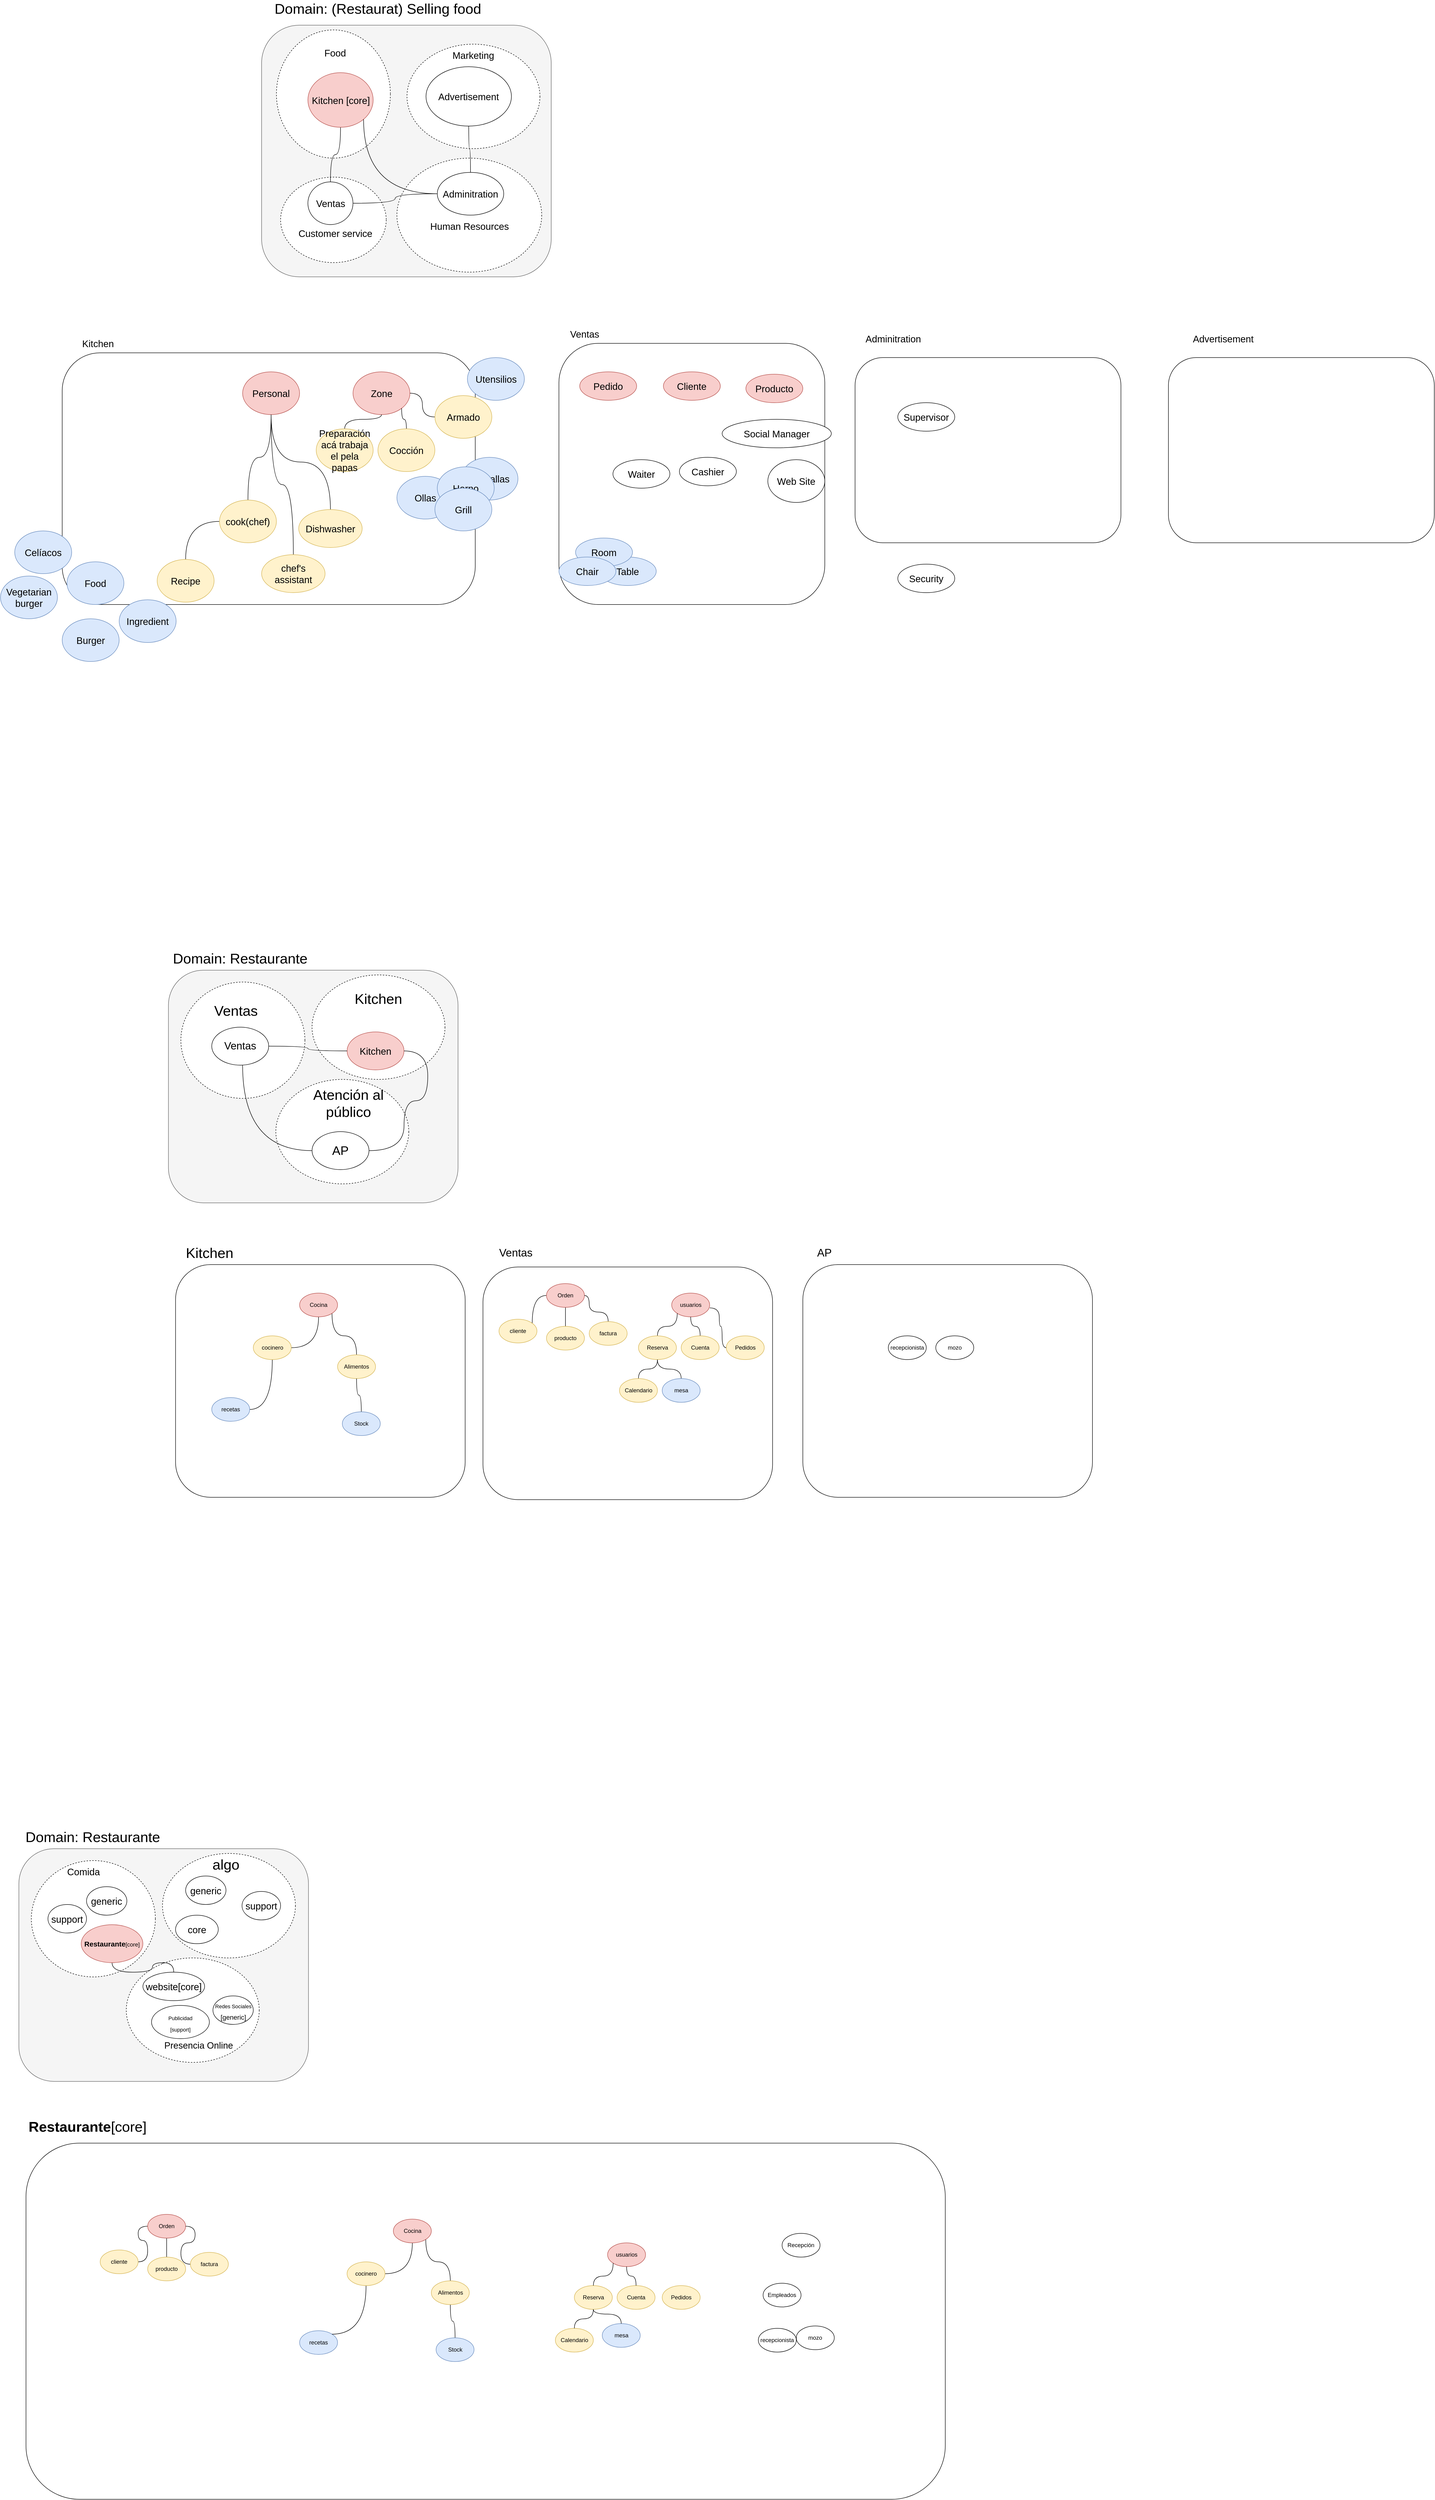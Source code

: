 <mxfile version="20.2.0" type="github" pages="3">
  <diagram id="0bSmpJjXT4QHC9Z0yinY" name="Análisis">
    <mxGraphModel dx="3694" dy="1584" grid="1" gridSize="10" guides="1" tooltips="1" connect="1" arrows="1" fold="1" page="1" pageScale="1" pageWidth="850" pageHeight="1100" math="0" shadow="0">
      <root>
        <mxCell id="0" />
        <mxCell id="1" parent="0" />
        <mxCell id="0j5r0Ggs8z3PcVSd7wvj-18" value="" style="rounded=1;whiteSpace=wrap;html=1;fontSize=20;fillColor=#f5f5f5;fontColor=#333333;strokeColor=#666666;" vertex="1" parent="1">
          <mxGeometry x="-16.25" y="2330" width="610" height="490" as="geometry" />
        </mxCell>
        <mxCell id="-irWWOzhihdXzqLK1Ein-56" value="" style="rounded=1;whiteSpace=wrap;html=1;fontSize=20;fillColor=#f5f5f5;fontColor=#333333;strokeColor=#666666;" parent="1" vertex="1">
          <mxGeometry x="180" y="340" width="610" height="530" as="geometry" />
        </mxCell>
        <mxCell id="-irWWOzhihdXzqLK1Ein-37" value="" style="rounded=1;whiteSpace=wrap;html=1;fontSize=20;" parent="1" vertex="1">
          <mxGeometry x="-240" y="1030" width="870" height="530" as="geometry" />
        </mxCell>
        <mxCell id="-irWWOzhihdXzqLK1Ein-1" value="&lt;font style=&quot;font-size: 30px;&quot;&gt;Domain: (Restaurat) Selling food&lt;br&gt;&lt;/font&gt;" style="text;html=1;strokeColor=none;fillColor=none;align=center;verticalAlign=middle;whiteSpace=wrap;rounded=0;" parent="1" vertex="1">
          <mxGeometry x="116" y="290" width="617.5" height="30" as="geometry" />
        </mxCell>
        <mxCell id="-irWWOzhihdXzqLK1Ein-2" value="" style="ellipse;whiteSpace=wrap;html=1;fontSize=30;dashed=1;" parent="1" vertex="1">
          <mxGeometry x="211.25" y="350" width="240" height="270" as="geometry" />
        </mxCell>
        <mxCell id="-irWWOzhihdXzqLK1Ein-3" value="" style="ellipse;whiteSpace=wrap;html=1;fontSize=30;dashed=1;" parent="1" vertex="1">
          <mxGeometry x="486.25" y="380" width="280" height="220" as="geometry" />
        </mxCell>
        <mxCell id="-irWWOzhihdXzqLK1Ein-4" value="" style="ellipse;whiteSpace=wrap;html=1;fontSize=30;dashed=1;" parent="1" vertex="1">
          <mxGeometry x="220" y="660" width="222.5" height="180" as="geometry" />
        </mxCell>
        <mxCell id="-irWWOzhihdXzqLK1Ein-5" value="&lt;font style=&quot;font-size: 20px;&quot;&gt;Food&lt;/font&gt;" style="text;html=1;strokeColor=none;fillColor=none;align=center;verticalAlign=middle;whiteSpace=wrap;rounded=0;dashed=1;fontSize=30;" parent="1" vertex="1">
          <mxGeometry x="305" y="380" width="60" height="30" as="geometry" />
        </mxCell>
        <mxCell id="-irWWOzhihdXzqLK1Ein-6" value="&lt;font style=&quot;font-size: 20px;&quot;&gt;C&lt;/font&gt;&lt;font style=&quot;font-size: 20px;&quot;&gt;&lt;span class=&quot;VIiyi&quot; lang=&quot;en&quot;&gt;&lt;span data-number-of-phrases=&quot;1&quot; data-phrase-index=&quot;0&quot; data-language-to-translate-into=&quot;es&quot; data-language-for-alternatives=&quot;en&quot; class=&quot;JLqJ4b ChMk0b&quot;&gt;&lt;span class=&quot;Q4iAWc&quot;&gt;ustomer service&lt;/span&gt;&lt;/span&gt;&lt;/span&gt;&lt;/font&gt;" style="text;html=1;strokeColor=none;fillColor=none;align=center;verticalAlign=middle;whiteSpace=wrap;rounded=0;dashed=1;fontSize=30;" parent="1" vertex="1">
          <mxGeometry x="187.5" y="760" width="295" height="30" as="geometry" />
        </mxCell>
        <mxCell id="Ue44cO6_rPKiA-cW_K2B-14" style="edgeStyle=orthogonalEdgeStyle;curved=1;orthogonalLoop=1;jettySize=auto;html=1;endArrow=none;endFill=0;" parent="1" source="-irWWOzhihdXzqLK1Ein-8" target="-irWWOzhihdXzqLK1Ein-63" edge="1">
          <mxGeometry relative="1" as="geometry" />
        </mxCell>
        <mxCell id="-irWWOzhihdXzqLK1Ein-8" value="&lt;span class=&quot;VIiyi&quot; lang=&quot;en&quot;&gt;&lt;span data-number-of-phrases=&quot;1&quot; data-phrase-index=&quot;0&quot; data-language-to-translate-into=&quot;es&quot; data-language-for-alternatives=&quot;en&quot; class=&quot;JLqJ4b ChMk0b&quot;&gt;&lt;span class=&quot;Q4iAWc&quot;&gt;Kitchen [core]&lt;br&gt;&lt;/span&gt;&lt;/span&gt;&lt;/span&gt;" style="ellipse;whiteSpace=wrap;html=1;fontSize=20;fillColor=#f8cecc;strokeColor=#b85450;" parent="1" vertex="1">
          <mxGeometry x="277.5" y="440" width="137.5" height="115" as="geometry" />
        </mxCell>
        <mxCell id="-irWWOzhihdXzqLK1Ein-10" value="Advertisement" style="ellipse;whiteSpace=wrap;html=1;fontSize=20;" parent="1" vertex="1">
          <mxGeometry x="526.25" y="427.5" width="180" height="125" as="geometry" />
        </mxCell>
        <mxCell id="-irWWOzhihdXzqLK1Ein-11" value="&lt;font style=&quot;font-size: 20px;&quot;&gt;Marketing&lt;/font&gt;" style="text;html=1;strokeColor=none;fillColor=none;align=center;verticalAlign=middle;whiteSpace=wrap;rounded=0;dashed=1;fontSize=30;" parent="1" vertex="1">
          <mxGeometry x="566.25" y="390" width="120" height="20" as="geometry" />
        </mxCell>
        <mxCell id="-irWWOzhihdXzqLK1Ein-13" value="" style="ellipse;whiteSpace=wrap;html=1;fontSize=30;dashed=1;" parent="1" vertex="1">
          <mxGeometry x="465" y="620" width="305" height="240" as="geometry" />
        </mxCell>
        <mxCell id="Ue44cO6_rPKiA-cW_K2B-15" style="edgeStyle=orthogonalEdgeStyle;curved=1;orthogonalLoop=1;jettySize=auto;html=1;entryX=1;entryY=0.5;entryDx=0;entryDy=0;endArrow=none;endFill=0;" parent="1" source="-irWWOzhihdXzqLK1Ein-15" target="-irWWOzhihdXzqLK1Ein-63" edge="1">
          <mxGeometry relative="1" as="geometry" />
        </mxCell>
        <mxCell id="Ue44cO6_rPKiA-cW_K2B-16" style="edgeStyle=orthogonalEdgeStyle;curved=1;orthogonalLoop=1;jettySize=auto;html=1;entryX=1;entryY=1;entryDx=0;entryDy=0;endArrow=none;endFill=0;" parent="1" source="-irWWOzhihdXzqLK1Ein-15" target="-irWWOzhihdXzqLK1Ein-8" edge="1">
          <mxGeometry relative="1" as="geometry" />
        </mxCell>
        <mxCell id="Ue44cO6_rPKiA-cW_K2B-17" style="edgeStyle=orthogonalEdgeStyle;curved=1;orthogonalLoop=1;jettySize=auto;html=1;endArrow=none;endFill=0;" parent="1" source="-irWWOzhihdXzqLK1Ein-15" target="-irWWOzhihdXzqLK1Ein-10" edge="1">
          <mxGeometry relative="1" as="geometry" />
        </mxCell>
        <mxCell id="-irWWOzhihdXzqLK1Ein-15" value="Adminitration" style="ellipse;whiteSpace=wrap;html=1;fontSize=20;" parent="1" vertex="1">
          <mxGeometry x="550" y="650" width="140" height="90" as="geometry" />
        </mxCell>
        <mxCell id="-irWWOzhihdXzqLK1Ein-19" value="&lt;font style=&quot;font-size: 20px;&quot;&gt;Human Resources&lt;br&gt;&lt;/font&gt;" style="text;html=1;strokeColor=none;fillColor=none;align=center;verticalAlign=middle;whiteSpace=wrap;rounded=0;dashed=1;fontSize=30;" parent="1" vertex="1">
          <mxGeometry x="512.5" y="750" width="210" height="20" as="geometry" />
        </mxCell>
        <mxCell id="-irWWOzhihdXzqLK1Ein-21" value="Ingredient" style="ellipse;whiteSpace=wrap;html=1;fontSize=20;fillColor=#dae8fc;strokeColor=#6c8ebf;" parent="1" vertex="1">
          <mxGeometry x="-120" y="1550" width="120" height="90" as="geometry" />
        </mxCell>
        <mxCell id="Ue44cO6_rPKiA-cW_K2B-23" style="edgeStyle=orthogonalEdgeStyle;curved=1;orthogonalLoop=1;jettySize=auto;html=1;endArrow=none;endFill=0;" parent="1" source="-irWWOzhihdXzqLK1Ein-22" target="Ue44cO6_rPKiA-cW_K2B-22" edge="1">
          <mxGeometry relative="1" as="geometry" />
        </mxCell>
        <mxCell id="Ue44cO6_rPKiA-cW_K2B-53" style="edgeStyle=orthogonalEdgeStyle;curved=1;orthogonalLoop=1;jettySize=auto;html=1;endArrow=none;endFill=0;" parent="1" source="-irWWOzhihdXzqLK1Ein-22" target="-irWWOzhihdXzqLK1Ein-24" edge="1">
          <mxGeometry relative="1" as="geometry" />
        </mxCell>
        <mxCell id="-irWWOzhihdXzqLK1Ein-22" value="cook(chef)" style="ellipse;whiteSpace=wrap;html=1;fontSize=20;fillColor=#fff2cc;strokeColor=#d6b656;" parent="1" vertex="1">
          <mxGeometry x="91.25" y="1340" width="120" height="90" as="geometry" />
        </mxCell>
        <mxCell id="-irWWOzhihdXzqLK1Ein-24" value="Recipe" style="ellipse;whiteSpace=wrap;html=1;fontSize=20;fillColor=#fff2cc;strokeColor=#d6b656;" parent="1" vertex="1">
          <mxGeometry x="-40" y="1465" width="120" height="90" as="geometry" />
        </mxCell>
        <mxCell id="-irWWOzhihdXzqLK1Ein-36" value="&lt;span class=&quot;VIiyi&quot; lang=&quot;en&quot;&gt;&lt;span data-number-of-phrases=&quot;1&quot; data-phrase-index=&quot;0&quot; data-language-to-translate-into=&quot;es&quot; data-language-for-alternatives=&quot;en&quot; class=&quot;JLqJ4b ChMk0b&quot;&gt;&lt;span class=&quot;Q4iAWc&quot;&gt;Kitchen &lt;/span&gt;&lt;/span&gt;&lt;/span&gt;" style="text;html=1;align=center;verticalAlign=middle;resizable=0;points=[];autosize=1;strokeColor=none;fillColor=none;fontSize=20;" parent="1" vertex="1">
          <mxGeometry x="-210" y="990" width="90" height="40" as="geometry" />
        </mxCell>
        <mxCell id="-irWWOzhihdXzqLK1Ein-38" value="" style="rounded=1;whiteSpace=wrap;html=1;fontSize=20;" parent="1" vertex="1">
          <mxGeometry x="806.25" y="1010" width="560" height="550" as="geometry" />
        </mxCell>
        <mxCell id="-irWWOzhihdXzqLK1Ein-39" value="Ventas" style="text;html=1;align=center;verticalAlign=middle;resizable=0;points=[];autosize=1;strokeColor=none;fillColor=none;fontSize=20;" parent="1" vertex="1">
          <mxGeometry x="820" y="970" width="80" height="40" as="geometry" />
        </mxCell>
        <mxCell id="-irWWOzhihdXzqLK1Ein-42" value="Advertisement" style="text;html=1;align=center;verticalAlign=middle;resizable=0;points=[];autosize=1;strokeColor=none;fillColor=none;fontSize=20;" parent="1" vertex="1">
          <mxGeometry x="2130" y="980" width="150" height="40" as="geometry" />
        </mxCell>
        <mxCell id="-irWWOzhihdXzqLK1Ein-43" value="" style="rounded=1;whiteSpace=wrap;html=1;fontSize=20;" parent="1" vertex="1">
          <mxGeometry x="2090" y="1040" width="560" height="390" as="geometry" />
        </mxCell>
        <mxCell id="-irWWOzhihdXzqLK1Ein-44" value="Adminitration" style="text;html=1;align=center;verticalAlign=middle;resizable=0;points=[];autosize=1;strokeColor=none;fillColor=none;fontSize=20;" parent="1" vertex="1">
          <mxGeometry x="1440" y="980" width="140" height="40" as="geometry" />
        </mxCell>
        <mxCell id="-irWWOzhihdXzqLK1Ein-45" value="" style="rounded=1;whiteSpace=wrap;html=1;fontSize=20;" parent="1" vertex="1">
          <mxGeometry x="1430" y="1040" width="560" height="390" as="geometry" />
        </mxCell>
        <mxCell id="-irWWOzhihdXzqLK1Ein-46" value="Waiter" style="ellipse;whiteSpace=wrap;html=1;fontSize=20;" parent="1" vertex="1">
          <mxGeometry x="920" y="1255" width="120" height="60" as="geometry" />
        </mxCell>
        <mxCell id="-irWWOzhihdXzqLK1Ein-47" value="Cashier" style="ellipse;whiteSpace=wrap;html=1;fontSize=20;" parent="1" vertex="1">
          <mxGeometry x="1060" y="1250" width="120" height="60" as="geometry" />
        </mxCell>
        <mxCell id="-irWWOzhihdXzqLK1Ein-48" value="Table" style="ellipse;whiteSpace=wrap;html=1;fontSize=20;fillColor=#dae8fc;strokeColor=#6c8ebf;" parent="1" vertex="1">
          <mxGeometry x="891.25" y="1460" width="120" height="60" as="geometry" />
        </mxCell>
        <mxCell id="-irWWOzhihdXzqLK1Ein-49" value="Web Site" style="ellipse;whiteSpace=wrap;html=1;fontSize=20;direction=west;" parent="1" vertex="1">
          <mxGeometry x="1246.25" y="1255" width="120" height="90" as="geometry" />
        </mxCell>
        <mxCell id="-irWWOzhihdXzqLK1Ein-50" value="Social Manager" style="ellipse;whiteSpace=wrap;html=1;fontSize=20;" parent="1" vertex="1">
          <mxGeometry x="1150" y="1170" width="230" height="60" as="geometry" />
        </mxCell>
        <mxCell id="-irWWOzhihdXzqLK1Ein-51" value="Room" style="ellipse;whiteSpace=wrap;html=1;fontSize=20;fillColor=#dae8fc;strokeColor=#6c8ebf;" parent="1" vertex="1">
          <mxGeometry x="841.25" y="1420" width="120" height="60" as="geometry" />
        </mxCell>
        <mxCell id="-irWWOzhihdXzqLK1Ein-52" value="Chair" style="ellipse;whiteSpace=wrap;html=1;fontSize=20;fillColor=#dae8fc;strokeColor=#6c8ebf;" parent="1" vertex="1">
          <mxGeometry x="806.25" y="1460" width="120" height="60" as="geometry" />
        </mxCell>
        <mxCell id="-irWWOzhihdXzqLK1Ein-54" value="Burger" style="ellipse;whiteSpace=wrap;html=1;fontSize=20;fillColor=#dae8fc;strokeColor=#6c8ebf;" parent="1" vertex="1">
          <mxGeometry x="-240" y="1590" width="120" height="90" as="geometry" />
        </mxCell>
        <mxCell id="-irWWOzhihdXzqLK1Ein-55" value="Vegetarian burger" style="ellipse;whiteSpace=wrap;html=1;fontSize=20;fillColor=#dae8fc;strokeColor=#6c8ebf;" parent="1" vertex="1">
          <mxGeometry x="-370" y="1500" width="120" height="90" as="geometry" />
        </mxCell>
        <mxCell id="-irWWOzhihdXzqLK1Ein-57" value="Security" style="ellipse;whiteSpace=wrap;html=1;fontSize=20;" parent="1" vertex="1">
          <mxGeometry x="1520" y="1475" width="120" height="60" as="geometry" />
        </mxCell>
        <mxCell id="-irWWOzhihdXzqLK1Ein-58" value="Supervisor" style="ellipse;whiteSpace=wrap;html=1;fontSize=20;" parent="1" vertex="1">
          <mxGeometry x="1520" y="1135" width="120" height="60" as="geometry" />
        </mxCell>
        <mxCell id="Ue44cO6_rPKiA-cW_K2B-24" style="edgeStyle=orthogonalEdgeStyle;curved=1;orthogonalLoop=1;jettySize=auto;html=1;endArrow=none;endFill=0;" parent="1" source="-irWWOzhihdXzqLK1Ein-59" target="Ue44cO6_rPKiA-cW_K2B-22" edge="1">
          <mxGeometry relative="1" as="geometry" />
        </mxCell>
        <mxCell id="-irWWOzhihdXzqLK1Ein-59" value="&lt;span class=&quot;VIiyi&quot; lang=&quot;en&quot;&gt;&lt;span data-number-of-phrases=&quot;1&quot; data-phrase-index=&quot;0&quot; data-language-to-translate-into=&quot;es&quot; data-language-for-alternatives=&quot;en&quot; class=&quot;JLqJ4b ChMk0b&quot;&gt;&lt;span class=&quot;Q4iAWc&quot;&gt;chef&#39;s assistant&lt;/span&gt;&lt;/span&gt;&lt;/span&gt;" style="ellipse;whiteSpace=wrap;html=1;fontSize=20;fillColor=#fff2cc;strokeColor=#d6b656;" parent="1" vertex="1">
          <mxGeometry x="180" y="1455" width="133.75" height="80" as="geometry" />
        </mxCell>
        <mxCell id="-irWWOzhihdXzqLK1Ein-63" value="Ventas" style="ellipse;whiteSpace=wrap;html=1;fontSize=20;" parent="1" vertex="1">
          <mxGeometry x="277.5" y="670" width="95" height="90" as="geometry" />
        </mxCell>
        <mxCell id="Ue44cO6_rPKiA-cW_K2B-1" style="edgeStyle=orthogonalEdgeStyle;rounded=0;orthogonalLoop=1;jettySize=auto;html=1;exitX=0.5;exitY=1;exitDx=0;exitDy=0;" parent="1" source="-irWWOzhihdXzqLK1Ein-6" target="-irWWOzhihdXzqLK1Ein-6" edge="1">
          <mxGeometry relative="1" as="geometry" />
        </mxCell>
        <mxCell id="Ue44cO6_rPKiA-cW_K2B-18" value="Ollas" style="ellipse;whiteSpace=wrap;html=1;fontSize=20;fillColor=#dae8fc;strokeColor=#6c8ebf;" parent="1" vertex="1">
          <mxGeometry x="465" y="1290" width="120" height="90" as="geometry" />
        </mxCell>
        <mxCell id="Ue44cO6_rPKiA-cW_K2B-22" value="Personal" style="ellipse;whiteSpace=wrap;html=1;fontSize=20;fillColor=#f8cecc;strokeColor=#b85450;" parent="1" vertex="1">
          <mxGeometry x="140" y="1070" width="120" height="90" as="geometry" />
        </mxCell>
        <mxCell id="Ue44cO6_rPKiA-cW_K2B-32" style="edgeStyle=orthogonalEdgeStyle;curved=1;orthogonalLoop=1;jettySize=auto;html=1;endArrow=none;endFill=0;" parent="1" source="Ue44cO6_rPKiA-cW_K2B-31" target="Ue44cO6_rPKiA-cW_K2B-22" edge="1">
          <mxGeometry relative="1" as="geometry" />
        </mxCell>
        <mxCell id="Ue44cO6_rPKiA-cW_K2B-31" value="&lt;span class=&quot;VIiyi&quot; lang=&quot;en&quot;&gt;&lt;span data-number-of-phrases=&quot;1&quot; data-phrase-index=&quot;0&quot; data-language-to-translate-into=&quot;es&quot; data-language-for-alternatives=&quot;en&quot; class=&quot;JLqJ4b ChMk0b&quot;&gt;&lt;span class=&quot;Q4iAWc&quot;&gt;Dishwasher&lt;/span&gt;&lt;/span&gt;&lt;/span&gt;" style="ellipse;whiteSpace=wrap;html=1;fontSize=20;fillColor=#fff2cc;strokeColor=#d6b656;" parent="1" vertex="1">
          <mxGeometry x="258.13" y="1360" width="133.75" height="80" as="geometry" />
        </mxCell>
        <mxCell id="Ue44cO6_rPKiA-cW_K2B-33" value="Hornallas" style="ellipse;whiteSpace=wrap;html=1;fontSize=20;fillColor=#dae8fc;strokeColor=#6c8ebf;" parent="1" vertex="1">
          <mxGeometry x="600" y="1250" width="120" height="90" as="geometry" />
        </mxCell>
        <mxCell id="Ue44cO6_rPKiA-cW_K2B-38" value="Zone" style="ellipse;whiteSpace=wrap;html=1;fontSize=20;fillColor=#f8cecc;strokeColor=#b85450;" parent="1" vertex="1">
          <mxGeometry x="372.5" y="1070" width="120" height="90" as="geometry" />
        </mxCell>
        <mxCell id="Ue44cO6_rPKiA-cW_K2B-46" style="edgeStyle=orthogonalEdgeStyle;curved=1;orthogonalLoop=1;jettySize=auto;html=1;entryX=1;entryY=1;entryDx=0;entryDy=0;endArrow=none;endFill=0;" parent="1" source="Ue44cO6_rPKiA-cW_K2B-39" target="Ue44cO6_rPKiA-cW_K2B-38" edge="1">
          <mxGeometry relative="1" as="geometry" />
        </mxCell>
        <mxCell id="Ue44cO6_rPKiA-cW_K2B-39" value="Cocción" style="ellipse;whiteSpace=wrap;html=1;fontSize=20;fillColor=#fff2cc;strokeColor=#d6b656;" parent="1" vertex="1">
          <mxGeometry x="425" y="1190" width="120" height="90" as="geometry" />
        </mxCell>
        <mxCell id="Ue44cO6_rPKiA-cW_K2B-45" style="edgeStyle=orthogonalEdgeStyle;curved=1;orthogonalLoop=1;jettySize=auto;html=1;endArrow=none;endFill=0;" parent="1" source="Ue44cO6_rPKiA-cW_K2B-40" target="Ue44cO6_rPKiA-cW_K2B-38" edge="1">
          <mxGeometry relative="1" as="geometry" />
        </mxCell>
        <mxCell id="Ue44cO6_rPKiA-cW_K2B-40" value="Preparación acá trabaja el pela papas" style="ellipse;whiteSpace=wrap;html=1;fontSize=20;fillColor=#fff2cc;strokeColor=#d6b656;" parent="1" vertex="1">
          <mxGeometry x="295" y="1190" width="120" height="90" as="geometry" />
        </mxCell>
        <mxCell id="Ue44cO6_rPKiA-cW_K2B-41" value="Horno" style="ellipse;whiteSpace=wrap;html=1;fontSize=20;fillColor=#dae8fc;strokeColor=#6c8ebf;" parent="1" vertex="1">
          <mxGeometry x="550" y="1270" width="120" height="90" as="geometry" />
        </mxCell>
        <mxCell id="Ue44cO6_rPKiA-cW_K2B-42" value="Grill" style="ellipse;whiteSpace=wrap;html=1;fontSize=20;fillColor=#dae8fc;strokeColor=#6c8ebf;" parent="1" vertex="1">
          <mxGeometry x="545" y="1315" width="120" height="90" as="geometry" />
        </mxCell>
        <mxCell id="Ue44cO6_rPKiA-cW_K2B-43" value="Utensilios" style="ellipse;whiteSpace=wrap;html=1;fontSize=20;fillColor=#dae8fc;strokeColor=#6c8ebf;" parent="1" vertex="1">
          <mxGeometry x="613.5" y="1040" width="120" height="90" as="geometry" />
        </mxCell>
        <mxCell id="Ue44cO6_rPKiA-cW_K2B-47" value="Food" style="ellipse;whiteSpace=wrap;html=1;fontSize=20;fillColor=#dae8fc;strokeColor=#6c8ebf;" parent="1" vertex="1">
          <mxGeometry x="-230" y="1470" width="120" height="90" as="geometry" />
        </mxCell>
        <mxCell id="Ue44cO6_rPKiA-cW_K2B-51" value="Celíacos" style="ellipse;whiteSpace=wrap;html=1;fontSize=20;fillColor=#dae8fc;strokeColor=#6c8ebf;" parent="1" vertex="1">
          <mxGeometry x="-340" y="1405" width="120" height="90" as="geometry" />
        </mxCell>
        <mxCell id="Ue44cO6_rPKiA-cW_K2B-55" style="edgeStyle=orthogonalEdgeStyle;curved=1;orthogonalLoop=1;jettySize=auto;html=1;endArrow=none;endFill=0;" parent="1" source="Ue44cO6_rPKiA-cW_K2B-54" target="Ue44cO6_rPKiA-cW_K2B-38" edge="1">
          <mxGeometry relative="1" as="geometry" />
        </mxCell>
        <mxCell id="Ue44cO6_rPKiA-cW_K2B-54" value="Armado" style="ellipse;whiteSpace=wrap;html=1;fontSize=20;fillColor=#fff2cc;strokeColor=#d6b656;" parent="1" vertex="1">
          <mxGeometry x="545" y="1120" width="120" height="90" as="geometry" />
        </mxCell>
        <mxCell id="Ue44cO6_rPKiA-cW_K2B-56" value="Producto" style="ellipse;whiteSpace=wrap;html=1;fontSize=20;fillColor=#f8cecc;strokeColor=#b85450;" parent="1" vertex="1">
          <mxGeometry x="1200" y="1075" width="120" height="60" as="geometry" />
        </mxCell>
        <mxCell id="Ue44cO6_rPKiA-cW_K2B-58" value="Pedido" style="ellipse;whiteSpace=wrap;html=1;fontSize=20;fillColor=#f8cecc;strokeColor=#b85450;" parent="1" vertex="1">
          <mxGeometry x="850" y="1070" width="120" height="60" as="geometry" />
        </mxCell>
        <mxCell id="Ue44cO6_rPKiA-cW_K2B-59" value="Cliente" style="ellipse;whiteSpace=wrap;html=1;fontSize=20;fillColor=#f8cecc;strokeColor=#b85450;" parent="1" vertex="1">
          <mxGeometry x="1026.25" y="1070" width="120" height="60" as="geometry" />
        </mxCell>
        <mxCell id="0j5r0Ggs8z3PcVSd7wvj-1" value="&lt;font style=&quot;font-size: 30px;&quot;&gt;Domain: Restaurante&lt;br&gt;&lt;/font&gt;" style="text;html=1;strokeColor=none;fillColor=none;align=center;verticalAlign=middle;whiteSpace=wrap;rounded=0;" vertex="1" parent="1">
          <mxGeometry x="-25" y="2290" width="320" height="30" as="geometry" />
        </mxCell>
        <mxCell id="0j5r0Ggs8z3PcVSd7wvj-2" value="" style="ellipse;whiteSpace=wrap;html=1;fontSize=30;dashed=1;" vertex="1" parent="1">
          <mxGeometry x="10" y="2355" width="261.25" height="245" as="geometry" />
        </mxCell>
        <mxCell id="0j5r0Ggs8z3PcVSd7wvj-3" value="" style="ellipse;whiteSpace=wrap;html=1;fontSize=30;dashed=1;" vertex="1" parent="1">
          <mxGeometry x="286.25" y="2340" width="280" height="220" as="geometry" />
        </mxCell>
        <mxCell id="0j5r0Ggs8z3PcVSd7wvj-5" value="Ventas" style="text;html=1;strokeColor=none;fillColor=none;align=center;verticalAlign=middle;whiteSpace=wrap;rounded=0;dashed=1;fontSize=30;" vertex="1" parent="1">
          <mxGeometry x="96" y="2400" width="60" height="30" as="geometry" />
        </mxCell>
        <mxCell id="0j5r0Ggs8z3PcVSd7wvj-10" value="&lt;font style=&quot;font-size: 30px;&quot;&gt;Kitchen&lt;/font&gt;" style="text;html=1;strokeColor=none;fillColor=none;align=center;verticalAlign=middle;whiteSpace=wrap;rounded=0;dashed=1;fontSize=30;" vertex="1" parent="1">
          <mxGeometry x="366.25" y="2380" width="120" height="20" as="geometry" />
        </mxCell>
        <mxCell id="0j5r0Ggs8z3PcVSd7wvj-24" value="&lt;font style=&quot;font-size: 20px;&quot;&gt;Kitchen&lt;/font&gt;" style="ellipse;whiteSpace=wrap;html=1;fillColor=#f8cecc;strokeColor=#b85450;" vertex="1" parent="1">
          <mxGeometry x="360" y="2460" width="120" height="80" as="geometry" />
        </mxCell>
        <mxCell id="0j5r0Ggs8z3PcVSd7wvj-37" value="" style="ellipse;whiteSpace=wrap;html=1;fontSize=30;dashed=1;" vertex="1" parent="1">
          <mxGeometry x="210" y="2560" width="280" height="220" as="geometry" />
        </mxCell>
        <mxCell id="0j5r0Ggs8z3PcVSd7wvj-44" style="edgeStyle=orthogonalEdgeStyle;curved=1;orthogonalLoop=1;jettySize=auto;html=1;fontSize=23;endArrow=none;endFill=0;" edge="1" parent="1" source="0j5r0Ggs8z3PcVSd7wvj-38" target="0j5r0Ggs8z3PcVSd7wvj-24">
          <mxGeometry relative="1" as="geometry">
            <Array as="points">
              <mxPoint x="480" y="2710" />
              <mxPoint x="480" y="2605" />
              <mxPoint x="530" y="2605" />
              <mxPoint x="530" y="2500" />
            </Array>
          </mxGeometry>
        </mxCell>
        <mxCell id="0j5r0Ggs8z3PcVSd7wvj-38" value="&lt;font style=&quot;font-size: 26px;&quot;&gt;AP&lt;/font&gt;" style="ellipse;whiteSpace=wrap;html=1;" vertex="1" parent="1">
          <mxGeometry x="286.25" y="2670" width="120" height="80" as="geometry" />
        </mxCell>
        <mxCell id="0j5r0Ggs8z3PcVSd7wvj-42" style="edgeStyle=orthogonalEdgeStyle;orthogonalLoop=1;jettySize=auto;html=1;fontSize=23;curved=1;endArrow=none;endFill=0;" edge="1" parent="1" source="0j5r0Ggs8z3PcVSd7wvj-39" target="0j5r0Ggs8z3PcVSd7wvj-24">
          <mxGeometry relative="1" as="geometry" />
        </mxCell>
        <mxCell id="0j5r0Ggs8z3PcVSd7wvj-43" style="edgeStyle=orthogonalEdgeStyle;curved=1;orthogonalLoop=1;jettySize=auto;html=1;entryX=0;entryY=0.5;entryDx=0;entryDy=0;fontSize=23;endArrow=none;endFill=0;" edge="1" parent="1" source="0j5r0Ggs8z3PcVSd7wvj-39" target="0j5r0Ggs8z3PcVSd7wvj-38">
          <mxGeometry relative="1" as="geometry">
            <Array as="points">
              <mxPoint x="140" y="2710" />
            </Array>
          </mxGeometry>
        </mxCell>
        <mxCell id="0j5r0Ggs8z3PcVSd7wvj-39" value="&lt;font style=&quot;font-size: 22px;&quot;&gt;Ventas&lt;/font&gt;" style="ellipse;whiteSpace=wrap;html=1;" vertex="1" parent="1">
          <mxGeometry x="75" y="2450" width="120" height="80" as="geometry" />
        </mxCell>
        <mxCell id="0j5r0Ggs8z3PcVSd7wvj-40" value="Atención al público" style="text;html=1;strokeColor=none;fillColor=none;align=center;verticalAlign=middle;whiteSpace=wrap;rounded=0;dashed=1;fontSize=30;" vertex="1" parent="1">
          <mxGeometry x="242.5" y="2600" width="240" height="20" as="geometry" />
        </mxCell>
        <mxCell id="0j5r0Ggs8z3PcVSd7wvj-45" value="" style="rounded=1;whiteSpace=wrap;html=1;fontSize=20;" vertex="1" parent="1">
          <mxGeometry x="-1.25" y="2950" width="610" height="490" as="geometry" />
        </mxCell>
        <mxCell id="0j5r0Ggs8z3PcVSd7wvj-46" value="&lt;font style=&quot;font-size: 30px;&quot;&gt;Kitchen&lt;/font&gt;" style="text;html=1;align=center;verticalAlign=middle;resizable=0;points=[];autosize=1;strokeColor=none;fillColor=none;fontSize=23;" vertex="1" parent="1">
          <mxGeometry x="10" y="2900" width="120" height="50" as="geometry" />
        </mxCell>
        <mxCell id="0j5r0Ggs8z3PcVSd7wvj-17" style="edgeStyle=orthogonalEdgeStyle;rounded=0;orthogonalLoop=1;jettySize=auto;html=1;exitX=0.5;exitY=1;exitDx=0;exitDy=0;" edge="1" parent="1">
          <mxGeometry relative="1" as="geometry">
            <mxPoint x="141.25" y="3050" as="sourcePoint" />
            <mxPoint x="141.25" y="3050" as="targetPoint" />
          </mxGeometry>
        </mxCell>
        <mxCell id="0j5r0Ggs8z3PcVSd7wvj-61" style="edgeStyle=orthogonalEdgeStyle;curved=1;orthogonalLoop=1;jettySize=auto;html=1;fontSize=30;endArrow=none;endFill=0;" edge="1" parent="1" source="0j5r0Ggs8z3PcVSd7wvj-26" target="0j5r0Ggs8z3PcVSd7wvj-27">
          <mxGeometry relative="1" as="geometry" />
        </mxCell>
        <mxCell id="0j5r0Ggs8z3PcVSd7wvj-26" value="recetas" style="ellipse;whiteSpace=wrap;html=1;fillColor=#dae8fc;strokeColor=#6c8ebf;" vertex="1" parent="1">
          <mxGeometry x="75" y="3230" width="80" height="50" as="geometry" />
        </mxCell>
        <mxCell id="0j5r0Ggs8z3PcVSd7wvj-73" style="edgeStyle=orthogonalEdgeStyle;curved=1;orthogonalLoop=1;jettySize=auto;html=1;fontSize=30;endArrow=none;endFill=0;" edge="1" parent="1" source="0j5r0Ggs8z3PcVSd7wvj-27" target="0j5r0Ggs8z3PcVSd7wvj-70">
          <mxGeometry relative="1" as="geometry" />
        </mxCell>
        <mxCell id="0j5r0Ggs8z3PcVSd7wvj-27" value="cocinero" style="ellipse;whiteSpace=wrap;html=1;fillColor=#fff2cc;strokeColor=#d6b656;" vertex="1" parent="1">
          <mxGeometry x="162.5" y="3100" width="80" height="50" as="geometry" />
        </mxCell>
        <mxCell id="0j5r0Ggs8z3PcVSd7wvj-81" style="edgeStyle=orthogonalEdgeStyle;curved=1;orthogonalLoop=1;jettySize=auto;html=1;entryX=1;entryY=1;entryDx=0;entryDy=0;fontSize=30;endArrow=none;endFill=0;" edge="1" parent="1" source="0j5r0Ggs8z3PcVSd7wvj-35" target="0j5r0Ggs8z3PcVSd7wvj-70">
          <mxGeometry relative="1" as="geometry" />
        </mxCell>
        <mxCell id="0j5r0Ggs8z3PcVSd7wvj-35" value="Alimentos" style="ellipse;whiteSpace=wrap;html=1;fillColor=#fff2cc;strokeColor=#d6b656;" vertex="1" parent="1">
          <mxGeometry x="340" y="3140" width="80" height="50" as="geometry" />
        </mxCell>
        <mxCell id="0j5r0Ggs8z3PcVSd7wvj-55" style="edgeStyle=orthogonalEdgeStyle;curved=1;orthogonalLoop=1;jettySize=auto;html=1;entryX=0.5;entryY=1;entryDx=0;entryDy=0;fontSize=30;endArrow=none;endFill=0;" edge="1" parent="1" source="0j5r0Ggs8z3PcVSd7wvj-50">
          <mxGeometry relative="1" as="geometry">
            <mxPoint x="153.75" y="3070" as="targetPoint" />
          </mxGeometry>
        </mxCell>
        <mxCell id="0j5r0Ggs8z3PcVSd7wvj-54" style="edgeStyle=orthogonalEdgeStyle;curved=1;orthogonalLoop=1;jettySize=auto;html=1;entryX=0;entryY=0.5;entryDx=0;entryDy=0;fontSize=30;endArrow=none;endFill=0;" edge="1" parent="1" source="0j5r0Ggs8z3PcVSd7wvj-51">
          <mxGeometry relative="1" as="geometry">
            <mxPoint x="113.75" y="3045" as="targetPoint" />
          </mxGeometry>
        </mxCell>
        <mxCell id="0j5r0Ggs8z3PcVSd7wvj-56" style="edgeStyle=orthogonalEdgeStyle;curved=1;orthogonalLoop=1;jettySize=auto;html=1;entryX=1;entryY=1;entryDx=0;entryDy=0;fontSize=30;endArrow=none;endFill=0;" edge="1" parent="1" target="0j5r0Ggs8z3PcVSd7wvj-49">
          <mxGeometry relative="1" as="geometry">
            <mxPoint x="233.75" y="3139.957" as="sourcePoint" />
          </mxGeometry>
        </mxCell>
        <mxCell id="0j5r0Ggs8z3PcVSd7wvj-62" value="Ventas" style="text;html=1;align=center;verticalAlign=middle;resizable=0;points=[];autosize=1;strokeColor=none;fillColor=none;fontSize=23;" vertex="1" parent="1">
          <mxGeometry x="670" y="2905" width="90" height="40" as="geometry" />
        </mxCell>
        <mxCell id="0j5r0Ggs8z3PcVSd7wvj-63" value="" style="rounded=1;whiteSpace=wrap;html=1;fontSize=20;" vertex="1" parent="1">
          <mxGeometry x="646.25" y="2955" width="610" height="490" as="geometry" />
        </mxCell>
        <mxCell id="0j5r0Ggs8z3PcVSd7wvj-69" style="edgeStyle=orthogonalEdgeStyle;curved=1;orthogonalLoop=1;jettySize=auto;html=1;fontSize=30;endArrow=none;endFill=0;" edge="1" parent="1" source="0j5r0Ggs8z3PcVSd7wvj-28" target="0j5r0Ggs8z3PcVSd7wvj-64">
          <mxGeometry relative="1" as="geometry">
            <Array as="points">
              <mxPoint x="750" y="3015" />
            </Array>
          </mxGeometry>
        </mxCell>
        <mxCell id="0j5r0Ggs8z3PcVSd7wvj-28" value="cliente" style="ellipse;whiteSpace=wrap;html=1;fillColor=#fff2cc;strokeColor=#d6b656;" vertex="1" parent="1">
          <mxGeometry x="680" y="3065" width="80" height="50" as="geometry" />
        </mxCell>
        <mxCell id="0j5r0Ggs8z3PcVSd7wvj-29" value="usuarios" style="ellipse;whiteSpace=wrap;html=1;fillColor=#f8cecc;strokeColor=#b85450;" vertex="1" parent="1">
          <mxGeometry x="1043.75" y="3010" width="80" height="50" as="geometry" />
        </mxCell>
        <mxCell id="0j5r0Ggs8z3PcVSd7wvj-88" style="edgeStyle=orthogonalEdgeStyle;curved=1;orthogonalLoop=1;jettySize=auto;html=1;fontSize=30;endArrow=none;endFill=0;" edge="1" parent="1" source="0j5r0Ggs8z3PcVSd7wvj-31" target="0j5r0Ggs8z3PcVSd7wvj-34">
          <mxGeometry relative="1" as="geometry" />
        </mxCell>
        <mxCell id="0j5r0Ggs8z3PcVSd7wvj-31" value="mesa" style="ellipse;whiteSpace=wrap;html=1;fillColor=#dae8fc;strokeColor=#6c8ebf;" vertex="1" parent="1">
          <mxGeometry x="1023.75" y="3190" width="80" height="50" as="geometry" />
        </mxCell>
        <mxCell id="0j5r0Ggs8z3PcVSd7wvj-74" style="edgeStyle=orthogonalEdgeStyle;curved=1;orthogonalLoop=1;jettySize=auto;html=1;fontSize=30;endArrow=none;endFill=0;" edge="1" parent="1" source="0j5r0Ggs8z3PcVSd7wvj-32" target="0j5r0Ggs8z3PcVSd7wvj-64">
          <mxGeometry relative="1" as="geometry" />
        </mxCell>
        <mxCell id="0j5r0Ggs8z3PcVSd7wvj-32" value="producto" style="ellipse;whiteSpace=wrap;html=1;fillColor=#fff2cc;strokeColor=#d6b656;" vertex="1" parent="1">
          <mxGeometry x="780" y="3080" width="80" height="50" as="geometry" />
        </mxCell>
        <mxCell id="0j5r0Ggs8z3PcVSd7wvj-86" style="edgeStyle=orthogonalEdgeStyle;curved=1;orthogonalLoop=1;jettySize=auto;html=1;entryX=0;entryY=1;entryDx=0;entryDy=0;fontSize=30;endArrow=none;endFill=0;" edge="1" parent="1" source="0j5r0Ggs8z3PcVSd7wvj-34" target="0j5r0Ggs8z3PcVSd7wvj-29">
          <mxGeometry relative="1" as="geometry" />
        </mxCell>
        <mxCell id="0j5r0Ggs8z3PcVSd7wvj-34" value="Reserva" style="ellipse;whiteSpace=wrap;html=1;fillColor=#fff2cc;strokeColor=#d6b656;" vertex="1" parent="1">
          <mxGeometry x="973.75" y="3100" width="80" height="50" as="geometry" />
        </mxCell>
        <mxCell id="0j5r0Ggs8z3PcVSd7wvj-64" value="Orden" style="ellipse;whiteSpace=wrap;html=1;fillColor=#f8cecc;strokeColor=#b85450;" vertex="1" parent="1">
          <mxGeometry x="780" y="2990" width="80" height="50" as="geometry" />
        </mxCell>
        <mxCell id="0j5r0Ggs8z3PcVSd7wvj-75" style="edgeStyle=orthogonalEdgeStyle;curved=1;orthogonalLoop=1;jettySize=auto;html=1;fontSize=30;endArrow=none;endFill=0;" edge="1" parent="1" source="0j5r0Ggs8z3PcVSd7wvj-68" target="0j5r0Ggs8z3PcVSd7wvj-64">
          <mxGeometry relative="1" as="geometry">
            <Array as="points">
              <mxPoint x="910" y="3050" />
              <mxPoint x="870" y="3050" />
              <mxPoint x="870" y="3015" />
            </Array>
          </mxGeometry>
        </mxCell>
        <mxCell id="0j5r0Ggs8z3PcVSd7wvj-68" value="factura" style="ellipse;whiteSpace=wrap;html=1;fillColor=#fff2cc;strokeColor=#d6b656;" vertex="1" parent="1">
          <mxGeometry x="870" y="3070" width="80" height="50" as="geometry" />
        </mxCell>
        <mxCell id="0j5r0Ggs8z3PcVSd7wvj-70" value="Cocina" style="ellipse;whiteSpace=wrap;html=1;fillColor=#f8cecc;strokeColor=#b85450;" vertex="1" parent="1">
          <mxGeometry x="260" y="3010" width="80" height="50" as="geometry" />
        </mxCell>
        <mxCell id="0j5r0Ggs8z3PcVSd7wvj-91" style="edgeStyle=orthogonalEdgeStyle;curved=1;orthogonalLoop=1;jettySize=auto;html=1;entryX=1.003;entryY=0.623;entryDx=0;entryDy=0;entryPerimeter=0;fontSize=30;endArrow=none;endFill=0;" edge="1" parent="1" source="0j5r0Ggs8z3PcVSd7wvj-77" target="0j5r0Ggs8z3PcVSd7wvj-29">
          <mxGeometry relative="1" as="geometry">
            <Array as="points">
              <mxPoint x="1150" y="3125" />
              <mxPoint x="1150" y="3080" />
              <mxPoint x="1144" y="3080" />
              <mxPoint x="1144" y="3041" />
            </Array>
          </mxGeometry>
        </mxCell>
        <mxCell id="0j5r0Ggs8z3PcVSd7wvj-77" value="Pedidos" style="ellipse;whiteSpace=wrap;html=1;fillColor=#fff2cc;strokeColor=#d6b656;" vertex="1" parent="1">
          <mxGeometry x="1158.75" y="3100" width="80" height="50" as="geometry" />
        </mxCell>
        <mxCell id="0j5r0Ggs8z3PcVSd7wvj-80" style="edgeStyle=orthogonalEdgeStyle;curved=1;orthogonalLoop=1;jettySize=auto;html=1;fontSize=30;endArrow=none;endFill=0;" edge="1" parent="1" source="0j5r0Ggs8z3PcVSd7wvj-79" target="0j5r0Ggs8z3PcVSd7wvj-35">
          <mxGeometry relative="1" as="geometry" />
        </mxCell>
        <mxCell id="0j5r0Ggs8z3PcVSd7wvj-79" value="Stock" style="ellipse;whiteSpace=wrap;html=1;fillColor=#dae8fc;strokeColor=#6c8ebf;" vertex="1" parent="1">
          <mxGeometry x="350" y="3260" width="80" height="50" as="geometry" />
        </mxCell>
        <mxCell id="0j5r0Ggs8z3PcVSd7wvj-89" style="edgeStyle=orthogonalEdgeStyle;curved=1;orthogonalLoop=1;jettySize=auto;html=1;fontSize=30;endArrow=none;endFill=0;" edge="1" parent="1" source="0j5r0Ggs8z3PcVSd7wvj-83" target="0j5r0Ggs8z3PcVSd7wvj-29">
          <mxGeometry relative="1" as="geometry" />
        </mxCell>
        <mxCell id="0j5r0Ggs8z3PcVSd7wvj-83" value="Cuenta" style="ellipse;whiteSpace=wrap;html=1;fillColor=#fff2cc;strokeColor=#d6b656;" vertex="1" parent="1">
          <mxGeometry x="1063.75" y="3100" width="80" height="50" as="geometry" />
        </mxCell>
        <mxCell id="0j5r0Ggs8z3PcVSd7wvj-85" style="edgeStyle=orthogonalEdgeStyle;curved=1;orthogonalLoop=1;jettySize=auto;html=1;fontSize=30;endArrow=none;endFill=0;" edge="1" parent="1" source="0j5r0Ggs8z3PcVSd7wvj-84" target="0j5r0Ggs8z3PcVSd7wvj-34">
          <mxGeometry relative="1" as="geometry" />
        </mxCell>
        <mxCell id="0j5r0Ggs8z3PcVSd7wvj-84" value="Calendario" style="ellipse;whiteSpace=wrap;html=1;fillColor=#fff2cc;strokeColor=#d6b656;" vertex="1" parent="1">
          <mxGeometry x="933.75" y="3190" width="80" height="50" as="geometry" />
        </mxCell>
        <mxCell id="0j5r0Ggs8z3PcVSd7wvj-92" value="" style="rounded=1;whiteSpace=wrap;html=1;fontSize=20;" vertex="1" parent="1">
          <mxGeometry x="1320" y="2950" width="610" height="490" as="geometry" />
        </mxCell>
        <mxCell id="0j5r0Ggs8z3PcVSd7wvj-93" value="AP" style="text;html=1;align=center;verticalAlign=middle;resizable=0;points=[];autosize=1;strokeColor=none;fillColor=none;fontSize=23;" vertex="1" parent="1">
          <mxGeometry x="1340" y="2905" width="50" height="40" as="geometry" />
        </mxCell>
        <mxCell id="0j5r0Ggs8z3PcVSd7wvj-30" value="recepcionista" style="ellipse;whiteSpace=wrap;html=1;" vertex="1" parent="1">
          <mxGeometry x="1500" y="3100" width="80" height="50" as="geometry" />
        </mxCell>
        <mxCell id="0j5r0Ggs8z3PcVSd7wvj-33" value="mozo" style="ellipse;whiteSpace=wrap;html=1;" vertex="1" parent="1">
          <mxGeometry x="1600" y="3100" width="80" height="50" as="geometry" />
        </mxCell>
        <mxCell id="DAX1vT3-P7WtXW0Bt97T-1" value="1" style="rounded=1;whiteSpace=wrap;html=1;fontSize=20;fillColor=#f5f5f5;fontColor=#333333;strokeColor=#666666;" vertex="1" parent="1">
          <mxGeometry x="-331.25" y="4180" width="610" height="490" as="geometry" />
        </mxCell>
        <mxCell id="DAX1vT3-P7WtXW0Bt97T-2" value="&lt;font style=&quot;font-size: 30px;&quot;&gt;Domain: Restaurante&lt;br&gt;&lt;/font&gt;" style="text;html=1;strokeColor=none;fillColor=none;align=center;verticalAlign=middle;whiteSpace=wrap;rounded=0;" vertex="1" parent="1">
          <mxGeometry x="-340" y="4140" width="328.75" height="30" as="geometry" />
        </mxCell>
        <mxCell id="DAX1vT3-P7WtXW0Bt97T-3" value="" style="ellipse;whiteSpace=wrap;html=1;fontSize=30;dashed=1;" vertex="1" parent="1">
          <mxGeometry x="-305" y="4205" width="261.25" height="245" as="geometry" />
        </mxCell>
        <mxCell id="DAX1vT3-P7WtXW0Bt97T-4" value="" style="ellipse;whiteSpace=wrap;html=1;fontSize=30;dashed=1;" vertex="1" parent="1">
          <mxGeometry x="-28.75" y="4190" width="280" height="220" as="geometry" />
        </mxCell>
        <mxCell id="DAX1vT3-P7WtXW0Bt97T-6" value="&lt;font style=&quot;font-size: 20px;&quot;&gt;Comida&lt;/font&gt;" style="text;html=1;strokeColor=none;fillColor=none;align=center;verticalAlign=middle;whiteSpace=wrap;rounded=0;dashed=1;fontSize=30;" vertex="1" parent="1">
          <mxGeometry x="-230" y="4220" width="70" height="10" as="geometry" />
        </mxCell>
        <mxCell id="DAX1vT3-P7WtXW0Bt97T-8" value="" style="ellipse;whiteSpace=wrap;html=1;fontSize=30;dashed=1;" vertex="1" parent="1">
          <mxGeometry x="-105" y="4410" width="280" height="220" as="geometry" />
        </mxCell>
        <mxCell id="DAX1vT3-P7WtXW0Bt97T-69" style="edgeStyle=orthogonalEdgeStyle;curved=1;orthogonalLoop=1;jettySize=auto;html=1;fontSize=20;endArrow=none;endFill=0;" edge="1" parent="1" source="DAX1vT3-P7WtXW0Bt97T-13" target="DAX1vT3-P7WtXW0Bt97T-59">
          <mxGeometry relative="1" as="geometry" />
        </mxCell>
        <mxCell id="DAX1vT3-P7WtXW0Bt97T-13" value="&lt;font size=&quot;1&quot;&gt;&lt;b&gt;&lt;font style=&quot;font-size: 15px;&quot;&gt;Restaurante&lt;/font&gt;&lt;/b&gt;&lt;/font&gt;[core]" style="ellipse;whiteSpace=wrap;html=1;fillColor=#f8cecc;strokeColor=#b85450;" vertex="1" parent="1">
          <mxGeometry x="-200" y="4340" width="130" height="80" as="geometry" />
        </mxCell>
        <mxCell id="DAX1vT3-P7WtXW0Bt97T-15" value="" style="rounded=1;whiteSpace=wrap;html=1;fontSize=20;" vertex="1" parent="1">
          <mxGeometry x="-316.25" y="4800" width="1936.25" height="750" as="geometry" />
        </mxCell>
        <mxCell id="DAX1vT3-P7WtXW0Bt97T-16" value="&lt;font style=&quot;font-size: 30px;&quot;&gt;&lt;b&gt;&lt;font style=&quot;font-size: 30px;&quot;&gt;Restaurante&lt;/font&gt;&lt;/b&gt;[core]&lt;/font&gt;" style="text;html=1;align=center;verticalAlign=middle;resizable=0;points=[];autosize=1;strokeColor=none;fillColor=none;fontSize=23;" vertex="1" parent="1">
          <mxGeometry x="-321.87" y="4740" width="270" height="50" as="geometry" />
        </mxCell>
        <mxCell id="DAX1vT3-P7WtXW0Bt97T-17" style="edgeStyle=orthogonalEdgeStyle;rounded=0;orthogonalLoop=1;jettySize=auto;html=1;exitX=0.5;exitY=1;exitDx=0;exitDy=0;" edge="1" parent="1">
          <mxGeometry relative="1" as="geometry">
            <mxPoint x="-173.75" y="4900" as="sourcePoint" />
            <mxPoint x="-173.75" y="4900" as="targetPoint" />
          </mxGeometry>
        </mxCell>
        <mxCell id="DAX1vT3-P7WtXW0Bt97T-53" style="edgeStyle=orthogonalEdgeStyle;curved=1;orthogonalLoop=1;jettySize=auto;html=1;entryX=0;entryY=0.5;entryDx=0;entryDy=0;fontSize=19;endArrow=none;endFill=0;" edge="1" parent="1" source="DAX1vT3-P7WtXW0Bt97T-27" target="DAX1vT3-P7WtXW0Bt97T-35">
          <mxGeometry relative="1" as="geometry" />
        </mxCell>
        <mxCell id="DAX1vT3-P7WtXW0Bt97T-27" value="cliente" style="ellipse;whiteSpace=wrap;html=1;fillColor=#fff2cc;strokeColor=#d6b656;" vertex="1" parent="1">
          <mxGeometry x="-160" y="5025" width="80" height="50" as="geometry" />
        </mxCell>
        <mxCell id="DAX1vT3-P7WtXW0Bt97T-31" style="edgeStyle=orthogonalEdgeStyle;curved=1;orthogonalLoop=1;jettySize=auto;html=1;fontSize=30;endArrow=none;endFill=0;" edge="1" source="DAX1vT3-P7WtXW0Bt97T-32" target="DAX1vT3-P7WtXW0Bt97T-35" parent="1">
          <mxGeometry relative="1" as="geometry" />
        </mxCell>
        <mxCell id="DAX1vT3-P7WtXW0Bt97T-32" value="producto" style="ellipse;whiteSpace=wrap;html=1;fillColor=#fff2cc;strokeColor=#d6b656;" vertex="1" parent="1">
          <mxGeometry x="-60" y="5040" width="80" height="50" as="geometry" />
        </mxCell>
        <mxCell id="DAX1vT3-P7WtXW0Bt97T-35" value="Orden" style="ellipse;whiteSpace=wrap;html=1;fillColor=#f8cecc;strokeColor=#b85450;" vertex="1" parent="1">
          <mxGeometry x="-60" y="4950" width="80" height="50" as="geometry" />
        </mxCell>
        <mxCell id="DAX1vT3-P7WtXW0Bt97T-54" style="edgeStyle=orthogonalEdgeStyle;curved=1;orthogonalLoop=1;jettySize=auto;html=1;entryX=1;entryY=0.5;entryDx=0;entryDy=0;fontSize=19;endArrow=none;endFill=0;" edge="1" parent="1" source="DAX1vT3-P7WtXW0Bt97T-37" target="DAX1vT3-P7WtXW0Bt97T-35">
          <mxGeometry relative="1" as="geometry" />
        </mxCell>
        <mxCell id="DAX1vT3-P7WtXW0Bt97T-37" value="factura" style="ellipse;whiteSpace=wrap;html=1;fillColor=#fff2cc;strokeColor=#d6b656;" vertex="1" parent="1">
          <mxGeometry x="30" y="5030" width="80" height="50" as="geometry" />
        </mxCell>
        <mxCell id="DAX1vT3-P7WtXW0Bt97T-49" value="recepcionista" style="ellipse;whiteSpace=wrap;html=1;" vertex="1" parent="1">
          <mxGeometry x="1226.25" y="5190" width="80" height="50" as="geometry" />
        </mxCell>
        <mxCell id="DAX1vT3-P7WtXW0Bt97T-50" value="mozo" style="ellipse;whiteSpace=wrap;html=1;" vertex="1" parent="1">
          <mxGeometry x="1306.25" y="5185" width="80" height="50" as="geometry" />
        </mxCell>
        <mxCell id="DAX1vT3-P7WtXW0Bt97T-19" value="recetas" style="ellipse;whiteSpace=wrap;html=1;fillColor=#dae8fc;strokeColor=#6c8ebf;" vertex="1" parent="1">
          <mxGeometry x="260" y="5195" width="80" height="50" as="geometry" />
        </mxCell>
        <mxCell id="DAX1vT3-P7WtXW0Bt97T-18" style="edgeStyle=orthogonalEdgeStyle;curved=1;orthogonalLoop=1;jettySize=auto;html=1;fontSize=30;endArrow=none;endFill=0;exitX=1;exitY=0;exitDx=0;exitDy=0;" edge="1" source="DAX1vT3-P7WtXW0Bt97T-19" target="DAX1vT3-P7WtXW0Bt97T-21" parent="1">
          <mxGeometry relative="1" as="geometry">
            <mxPoint x="416.25" y="4770.059" as="sourcePoint" />
          </mxGeometry>
        </mxCell>
        <mxCell id="DAX1vT3-P7WtXW0Bt97T-20" style="edgeStyle=orthogonalEdgeStyle;curved=1;orthogonalLoop=1;jettySize=auto;html=1;fontSize=30;endArrow=none;endFill=0;" edge="1" source="DAX1vT3-P7WtXW0Bt97T-21" target="DAX1vT3-P7WtXW0Bt97T-38" parent="1">
          <mxGeometry relative="1" as="geometry" />
        </mxCell>
        <mxCell id="DAX1vT3-P7WtXW0Bt97T-22" style="edgeStyle=orthogonalEdgeStyle;curved=1;orthogonalLoop=1;jettySize=auto;html=1;entryX=1;entryY=1;entryDx=0;entryDy=0;fontSize=30;endArrow=none;endFill=0;" edge="1" source="DAX1vT3-P7WtXW0Bt97T-23" target="DAX1vT3-P7WtXW0Bt97T-38" parent="1">
          <mxGeometry relative="1" as="geometry" />
        </mxCell>
        <mxCell id="DAX1vT3-P7WtXW0Bt97T-41" style="edgeStyle=orthogonalEdgeStyle;curved=1;orthogonalLoop=1;jettySize=auto;html=1;fontSize=30;endArrow=none;endFill=0;" edge="1" source="DAX1vT3-P7WtXW0Bt97T-42" target="DAX1vT3-P7WtXW0Bt97T-23" parent="1">
          <mxGeometry relative="1" as="geometry" />
        </mxCell>
        <mxCell id="DAX1vT3-P7WtXW0Bt97T-21" value="cocinero" style="ellipse;whiteSpace=wrap;html=1;fillColor=#fff2cc;strokeColor=#d6b656;" vertex="1" parent="1">
          <mxGeometry x="360.0" y="5050" width="80" height="50" as="geometry" />
        </mxCell>
        <mxCell id="DAX1vT3-P7WtXW0Bt97T-23" value="Alimentos" style="ellipse;whiteSpace=wrap;html=1;fillColor=#fff2cc;strokeColor=#d6b656;" vertex="1" parent="1">
          <mxGeometry x="537.5" y="5090" width="80" height="50" as="geometry" />
        </mxCell>
        <mxCell id="DAX1vT3-P7WtXW0Bt97T-38" value="Cocina" style="ellipse;whiteSpace=wrap;html=1;fillColor=#f8cecc;strokeColor=#b85450;" vertex="1" parent="1">
          <mxGeometry x="457.5" y="4960" width="80" height="50" as="geometry" />
        </mxCell>
        <mxCell id="DAX1vT3-P7WtXW0Bt97T-42" value="Stock" style="ellipse;whiteSpace=wrap;html=1;fillColor=#dae8fc;strokeColor=#6c8ebf;" vertex="1" parent="1">
          <mxGeometry x="547.5" y="5210" width="80" height="50" as="geometry" />
        </mxCell>
        <mxCell id="DAX1vT3-P7WtXW0Bt97T-28" value="usuarios" style="ellipse;whiteSpace=wrap;html=1;fillColor=#f8cecc;strokeColor=#b85450;" vertex="1" parent="1">
          <mxGeometry x="908.75" y="5010" width="80" height="50" as="geometry" />
        </mxCell>
        <mxCell id="DAX1vT3-P7WtXW0Bt97T-30" value="mesa" style="ellipse;whiteSpace=wrap;html=1;fillColor=#dae8fc;strokeColor=#6c8ebf;" vertex="1" parent="1">
          <mxGeometry x="897.5" y="5180" width="80" height="50" as="geometry" />
        </mxCell>
        <mxCell id="DAX1vT3-P7WtXW0Bt97T-34" value="Reserva" style="ellipse;whiteSpace=wrap;html=1;fillColor=#fff2cc;strokeColor=#d6b656;" vertex="1" parent="1">
          <mxGeometry x="838.75" y="5100" width="80" height="50" as="geometry" />
        </mxCell>
        <mxCell id="DAX1vT3-P7WtXW0Bt97T-40" value="Pedidos" style="ellipse;whiteSpace=wrap;html=1;fillColor=#fff2cc;strokeColor=#d6b656;" vertex="1" parent="1">
          <mxGeometry x="1023.75" y="5100" width="80" height="50" as="geometry" />
        </mxCell>
        <mxCell id="DAX1vT3-P7WtXW0Bt97T-44" value="Cuenta" style="ellipse;whiteSpace=wrap;html=1;fillColor=#fff2cc;strokeColor=#d6b656;" vertex="1" parent="1">
          <mxGeometry x="928.75" y="5100" width="80" height="50" as="geometry" />
        </mxCell>
        <mxCell id="DAX1vT3-P7WtXW0Bt97T-46" value="Calendario" style="ellipse;whiteSpace=wrap;html=1;fillColor=#fff2cc;strokeColor=#d6b656;" vertex="1" parent="1">
          <mxGeometry x="798.75" y="5190" width="80" height="50" as="geometry" />
        </mxCell>
        <mxCell id="DAX1vT3-P7WtXW0Bt97T-29" style="edgeStyle=orthogonalEdgeStyle;curved=1;orthogonalLoop=1;jettySize=auto;html=1;fontSize=30;endArrow=none;endFill=0;" edge="1" source="DAX1vT3-P7WtXW0Bt97T-30" target="DAX1vT3-P7WtXW0Bt97T-34" parent="1">
          <mxGeometry relative="1" as="geometry" />
        </mxCell>
        <mxCell id="DAX1vT3-P7WtXW0Bt97T-33" style="edgeStyle=orthogonalEdgeStyle;curved=1;orthogonalLoop=1;jettySize=auto;html=1;entryX=0;entryY=1;entryDx=0;entryDy=0;fontSize=30;endArrow=none;endFill=0;" edge="1" source="DAX1vT3-P7WtXW0Bt97T-34" target="DAX1vT3-P7WtXW0Bt97T-28" parent="1">
          <mxGeometry relative="1" as="geometry" />
        </mxCell>
        <mxCell id="DAX1vT3-P7WtXW0Bt97T-43" style="edgeStyle=orthogonalEdgeStyle;curved=1;orthogonalLoop=1;jettySize=auto;html=1;fontSize=30;endArrow=none;endFill=0;" edge="1" source="DAX1vT3-P7WtXW0Bt97T-44" target="DAX1vT3-P7WtXW0Bt97T-28" parent="1">
          <mxGeometry relative="1" as="geometry" />
        </mxCell>
        <mxCell id="DAX1vT3-P7WtXW0Bt97T-45" style="edgeStyle=orthogonalEdgeStyle;curved=1;orthogonalLoop=1;jettySize=auto;html=1;fontSize=30;endArrow=none;endFill=0;" edge="1" source="DAX1vT3-P7WtXW0Bt97T-46" target="DAX1vT3-P7WtXW0Bt97T-34" parent="1">
          <mxGeometry relative="1" as="geometry" />
        </mxCell>
        <mxCell id="DAX1vT3-P7WtXW0Bt97T-56" value="Recepción" style="ellipse;whiteSpace=wrap;html=1;" vertex="1" parent="1">
          <mxGeometry x="1276.25" y="4990" width="80" height="50" as="geometry" />
        </mxCell>
        <mxCell id="DAX1vT3-P7WtXW0Bt97T-57" value="Empleados" style="ellipse;whiteSpace=wrap;html=1;" vertex="1" parent="1">
          <mxGeometry x="1236.25" y="5095" width="80" height="50" as="geometry" />
        </mxCell>
        <mxCell id="DAX1vT3-P7WtXW0Bt97T-59" value="website[core]" style="ellipse;whiteSpace=wrap;html=1;fontSize=20;" vertex="1" parent="1">
          <mxGeometry x="-70" y="4440" width="130" height="60" as="geometry" />
        </mxCell>
        <mxCell id="DAX1vT3-P7WtXW0Bt97T-60" value="algo" style="text;html=1;strokeColor=none;fillColor=none;align=center;verticalAlign=middle;whiteSpace=wrap;rounded=0;dashed=1;fontSize=30;" vertex="1" parent="1">
          <mxGeometry x="70" y="4195" width="70" height="35" as="geometry" />
        </mxCell>
        <mxCell id="DAX1vT3-P7WtXW0Bt97T-61" value="&lt;font style=&quot;font-size: 19px;&quot;&gt;Presencia Online&lt;br&gt;&lt;/font&gt;" style="text;html=1;strokeColor=none;fillColor=none;align=center;verticalAlign=middle;whiteSpace=wrap;rounded=0;dashed=1;fontSize=30;" vertex="1" parent="1">
          <mxGeometry x="-35" y="4580" width="165" height="20" as="geometry" />
        </mxCell>
        <mxCell id="DAX1vT3-P7WtXW0Bt97T-62" value="&lt;font style=&quot;font-size: 11px;&quot;&gt;Redes Sociales &lt;/font&gt;&lt;font style=&quot;font-size: 14px;&quot;&gt;[generic]&lt;/font&gt;" style="ellipse;whiteSpace=wrap;html=1;fontSize=20;" vertex="1" parent="1">
          <mxGeometry x="77.5" y="4490" width="85" height="60" as="geometry" />
        </mxCell>
        <mxCell id="DAX1vT3-P7WtXW0Bt97T-63" value="&lt;font style=&quot;font-size: 11px;&quot;&gt;Publicidad&lt;br&gt;[support]&lt;/font&gt;" style="ellipse;whiteSpace=wrap;html=1;fontSize=20;" vertex="1" parent="1">
          <mxGeometry x="-51.87" y="4510" width="121.87" height="70" as="geometry" />
        </mxCell>
        <mxCell id="DAX1vT3-P7WtXW0Bt97T-64" value="support" style="ellipse;whiteSpace=wrap;html=1;fontSize=20;" vertex="1" parent="1">
          <mxGeometry x="-270" y="4297.5" width="81.25" height="60" as="geometry" />
        </mxCell>
        <mxCell id="DAX1vT3-P7WtXW0Bt97T-65" value="generic" style="ellipse;whiteSpace=wrap;html=1;fontSize=20;" vertex="1" parent="1">
          <mxGeometry x="-188.75" y="4260" width="85" height="60" as="geometry" />
        </mxCell>
        <mxCell id="DAX1vT3-P7WtXW0Bt97T-66" value="core" style="ellipse;whiteSpace=wrap;html=1;fontSize=20;" vertex="1" parent="1">
          <mxGeometry x="-1.25" y="4320" width="90" height="60" as="geometry" />
        </mxCell>
        <mxCell id="DAX1vT3-P7WtXW0Bt97T-67" value="support" style="ellipse;whiteSpace=wrap;html=1;fontSize=20;" vertex="1" parent="1">
          <mxGeometry x="138.75" y="4270" width="81.25" height="60" as="geometry" />
        </mxCell>
        <mxCell id="DAX1vT3-P7WtXW0Bt97T-68" value="generic" style="ellipse;whiteSpace=wrap;html=1;fontSize=20;" vertex="1" parent="1">
          <mxGeometry x="20" y="4237.5" width="85" height="60" as="geometry" />
        </mxCell>
      </root>
    </mxGraphModel>
  </diagram>
  <diagram id="92EMf9NmiPNLdvf561jD" name="Modelo de dominio">
    <mxGraphModel dx="1422" dy="792" grid="1" gridSize="10" guides="1" tooltips="1" connect="1" arrows="1" fold="1" page="1" pageScale="1" pageWidth="850" pageHeight="1100" math="0" shadow="0">
      <root>
        <mxCell id="0" />
        <mxCell id="1" parent="0" />
      </root>
    </mxGraphModel>
  </diagram>
  <diagram id="ce15cj5fZXZKw39M88a2" name="Eventos de dominios">
    <mxGraphModel dx="1422" dy="792" grid="1" gridSize="10" guides="1" tooltips="1" connect="1" arrows="1" fold="1" page="1" pageScale="1" pageWidth="850" pageHeight="1100" math="0" shadow="0">
      <root>
        <mxCell id="0" />
        <mxCell id="1" parent="0" />
      </root>
    </mxGraphModel>
  </diagram>
</mxfile>

